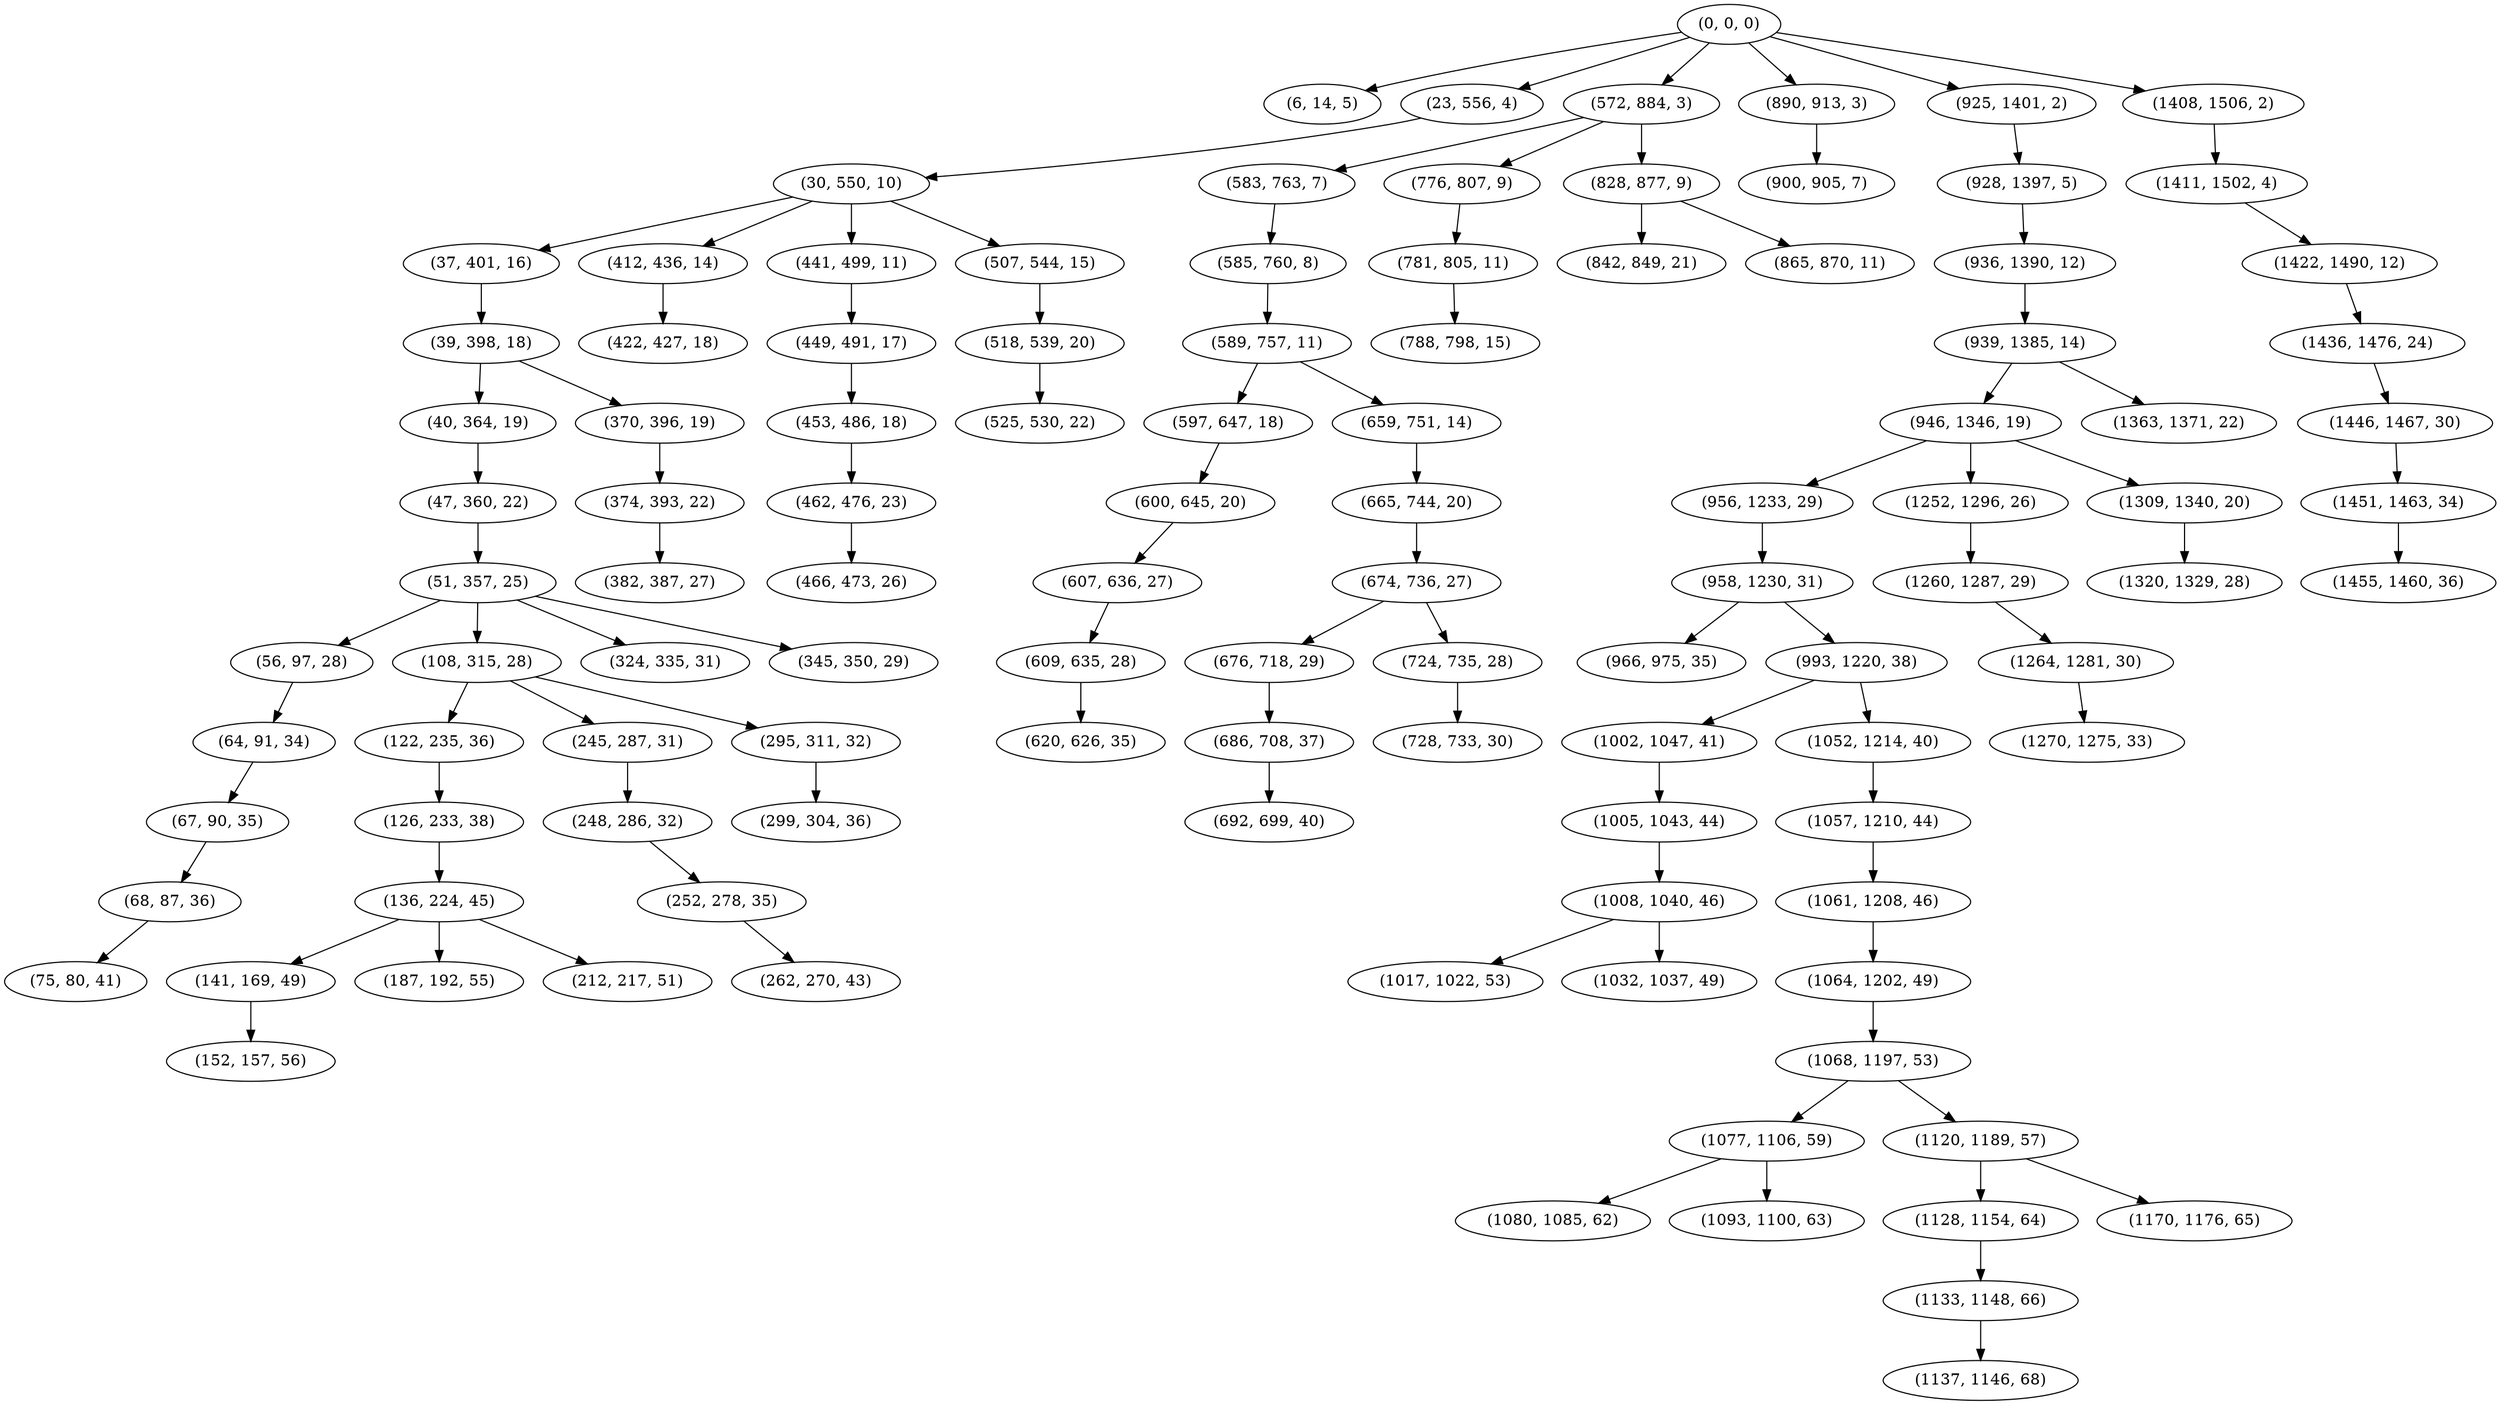 digraph tree {
    "(0, 0, 0)";
    "(6, 14, 5)";
    "(23, 556, 4)";
    "(30, 550, 10)";
    "(37, 401, 16)";
    "(39, 398, 18)";
    "(40, 364, 19)";
    "(47, 360, 22)";
    "(51, 357, 25)";
    "(56, 97, 28)";
    "(64, 91, 34)";
    "(67, 90, 35)";
    "(68, 87, 36)";
    "(75, 80, 41)";
    "(108, 315, 28)";
    "(122, 235, 36)";
    "(126, 233, 38)";
    "(136, 224, 45)";
    "(141, 169, 49)";
    "(152, 157, 56)";
    "(187, 192, 55)";
    "(212, 217, 51)";
    "(245, 287, 31)";
    "(248, 286, 32)";
    "(252, 278, 35)";
    "(262, 270, 43)";
    "(295, 311, 32)";
    "(299, 304, 36)";
    "(324, 335, 31)";
    "(345, 350, 29)";
    "(370, 396, 19)";
    "(374, 393, 22)";
    "(382, 387, 27)";
    "(412, 436, 14)";
    "(422, 427, 18)";
    "(441, 499, 11)";
    "(449, 491, 17)";
    "(453, 486, 18)";
    "(462, 476, 23)";
    "(466, 473, 26)";
    "(507, 544, 15)";
    "(518, 539, 20)";
    "(525, 530, 22)";
    "(572, 884, 3)";
    "(583, 763, 7)";
    "(585, 760, 8)";
    "(589, 757, 11)";
    "(597, 647, 18)";
    "(600, 645, 20)";
    "(607, 636, 27)";
    "(609, 635, 28)";
    "(620, 626, 35)";
    "(659, 751, 14)";
    "(665, 744, 20)";
    "(674, 736, 27)";
    "(676, 718, 29)";
    "(686, 708, 37)";
    "(692, 699, 40)";
    "(724, 735, 28)";
    "(728, 733, 30)";
    "(776, 807, 9)";
    "(781, 805, 11)";
    "(788, 798, 15)";
    "(828, 877, 9)";
    "(842, 849, 21)";
    "(865, 870, 11)";
    "(890, 913, 3)";
    "(900, 905, 7)";
    "(925, 1401, 2)";
    "(928, 1397, 5)";
    "(936, 1390, 12)";
    "(939, 1385, 14)";
    "(946, 1346, 19)";
    "(956, 1233, 29)";
    "(958, 1230, 31)";
    "(966, 975, 35)";
    "(993, 1220, 38)";
    "(1002, 1047, 41)";
    "(1005, 1043, 44)";
    "(1008, 1040, 46)";
    "(1017, 1022, 53)";
    "(1032, 1037, 49)";
    "(1052, 1214, 40)";
    "(1057, 1210, 44)";
    "(1061, 1208, 46)";
    "(1064, 1202, 49)";
    "(1068, 1197, 53)";
    "(1077, 1106, 59)";
    "(1080, 1085, 62)";
    "(1093, 1100, 63)";
    "(1120, 1189, 57)";
    "(1128, 1154, 64)";
    "(1133, 1148, 66)";
    "(1137, 1146, 68)";
    "(1170, 1176, 65)";
    "(1252, 1296, 26)";
    "(1260, 1287, 29)";
    "(1264, 1281, 30)";
    "(1270, 1275, 33)";
    "(1309, 1340, 20)";
    "(1320, 1329, 28)";
    "(1363, 1371, 22)";
    "(1408, 1506, 2)";
    "(1411, 1502, 4)";
    "(1422, 1490, 12)";
    "(1436, 1476, 24)";
    "(1446, 1467, 30)";
    "(1451, 1463, 34)";
    "(1455, 1460, 36)";
    "(0, 0, 0)" -> "(6, 14, 5)";
    "(0, 0, 0)" -> "(23, 556, 4)";
    "(0, 0, 0)" -> "(572, 884, 3)";
    "(0, 0, 0)" -> "(890, 913, 3)";
    "(0, 0, 0)" -> "(925, 1401, 2)";
    "(0, 0, 0)" -> "(1408, 1506, 2)";
    "(23, 556, 4)" -> "(30, 550, 10)";
    "(30, 550, 10)" -> "(37, 401, 16)";
    "(30, 550, 10)" -> "(412, 436, 14)";
    "(30, 550, 10)" -> "(441, 499, 11)";
    "(30, 550, 10)" -> "(507, 544, 15)";
    "(37, 401, 16)" -> "(39, 398, 18)";
    "(39, 398, 18)" -> "(40, 364, 19)";
    "(39, 398, 18)" -> "(370, 396, 19)";
    "(40, 364, 19)" -> "(47, 360, 22)";
    "(47, 360, 22)" -> "(51, 357, 25)";
    "(51, 357, 25)" -> "(56, 97, 28)";
    "(51, 357, 25)" -> "(108, 315, 28)";
    "(51, 357, 25)" -> "(324, 335, 31)";
    "(51, 357, 25)" -> "(345, 350, 29)";
    "(56, 97, 28)" -> "(64, 91, 34)";
    "(64, 91, 34)" -> "(67, 90, 35)";
    "(67, 90, 35)" -> "(68, 87, 36)";
    "(68, 87, 36)" -> "(75, 80, 41)";
    "(108, 315, 28)" -> "(122, 235, 36)";
    "(108, 315, 28)" -> "(245, 287, 31)";
    "(108, 315, 28)" -> "(295, 311, 32)";
    "(122, 235, 36)" -> "(126, 233, 38)";
    "(126, 233, 38)" -> "(136, 224, 45)";
    "(136, 224, 45)" -> "(141, 169, 49)";
    "(136, 224, 45)" -> "(187, 192, 55)";
    "(136, 224, 45)" -> "(212, 217, 51)";
    "(141, 169, 49)" -> "(152, 157, 56)";
    "(245, 287, 31)" -> "(248, 286, 32)";
    "(248, 286, 32)" -> "(252, 278, 35)";
    "(252, 278, 35)" -> "(262, 270, 43)";
    "(295, 311, 32)" -> "(299, 304, 36)";
    "(370, 396, 19)" -> "(374, 393, 22)";
    "(374, 393, 22)" -> "(382, 387, 27)";
    "(412, 436, 14)" -> "(422, 427, 18)";
    "(441, 499, 11)" -> "(449, 491, 17)";
    "(449, 491, 17)" -> "(453, 486, 18)";
    "(453, 486, 18)" -> "(462, 476, 23)";
    "(462, 476, 23)" -> "(466, 473, 26)";
    "(507, 544, 15)" -> "(518, 539, 20)";
    "(518, 539, 20)" -> "(525, 530, 22)";
    "(572, 884, 3)" -> "(583, 763, 7)";
    "(572, 884, 3)" -> "(776, 807, 9)";
    "(572, 884, 3)" -> "(828, 877, 9)";
    "(583, 763, 7)" -> "(585, 760, 8)";
    "(585, 760, 8)" -> "(589, 757, 11)";
    "(589, 757, 11)" -> "(597, 647, 18)";
    "(589, 757, 11)" -> "(659, 751, 14)";
    "(597, 647, 18)" -> "(600, 645, 20)";
    "(600, 645, 20)" -> "(607, 636, 27)";
    "(607, 636, 27)" -> "(609, 635, 28)";
    "(609, 635, 28)" -> "(620, 626, 35)";
    "(659, 751, 14)" -> "(665, 744, 20)";
    "(665, 744, 20)" -> "(674, 736, 27)";
    "(674, 736, 27)" -> "(676, 718, 29)";
    "(674, 736, 27)" -> "(724, 735, 28)";
    "(676, 718, 29)" -> "(686, 708, 37)";
    "(686, 708, 37)" -> "(692, 699, 40)";
    "(724, 735, 28)" -> "(728, 733, 30)";
    "(776, 807, 9)" -> "(781, 805, 11)";
    "(781, 805, 11)" -> "(788, 798, 15)";
    "(828, 877, 9)" -> "(842, 849, 21)";
    "(828, 877, 9)" -> "(865, 870, 11)";
    "(890, 913, 3)" -> "(900, 905, 7)";
    "(925, 1401, 2)" -> "(928, 1397, 5)";
    "(928, 1397, 5)" -> "(936, 1390, 12)";
    "(936, 1390, 12)" -> "(939, 1385, 14)";
    "(939, 1385, 14)" -> "(946, 1346, 19)";
    "(939, 1385, 14)" -> "(1363, 1371, 22)";
    "(946, 1346, 19)" -> "(956, 1233, 29)";
    "(946, 1346, 19)" -> "(1252, 1296, 26)";
    "(946, 1346, 19)" -> "(1309, 1340, 20)";
    "(956, 1233, 29)" -> "(958, 1230, 31)";
    "(958, 1230, 31)" -> "(966, 975, 35)";
    "(958, 1230, 31)" -> "(993, 1220, 38)";
    "(993, 1220, 38)" -> "(1002, 1047, 41)";
    "(993, 1220, 38)" -> "(1052, 1214, 40)";
    "(1002, 1047, 41)" -> "(1005, 1043, 44)";
    "(1005, 1043, 44)" -> "(1008, 1040, 46)";
    "(1008, 1040, 46)" -> "(1017, 1022, 53)";
    "(1008, 1040, 46)" -> "(1032, 1037, 49)";
    "(1052, 1214, 40)" -> "(1057, 1210, 44)";
    "(1057, 1210, 44)" -> "(1061, 1208, 46)";
    "(1061, 1208, 46)" -> "(1064, 1202, 49)";
    "(1064, 1202, 49)" -> "(1068, 1197, 53)";
    "(1068, 1197, 53)" -> "(1077, 1106, 59)";
    "(1068, 1197, 53)" -> "(1120, 1189, 57)";
    "(1077, 1106, 59)" -> "(1080, 1085, 62)";
    "(1077, 1106, 59)" -> "(1093, 1100, 63)";
    "(1120, 1189, 57)" -> "(1128, 1154, 64)";
    "(1120, 1189, 57)" -> "(1170, 1176, 65)";
    "(1128, 1154, 64)" -> "(1133, 1148, 66)";
    "(1133, 1148, 66)" -> "(1137, 1146, 68)";
    "(1252, 1296, 26)" -> "(1260, 1287, 29)";
    "(1260, 1287, 29)" -> "(1264, 1281, 30)";
    "(1264, 1281, 30)" -> "(1270, 1275, 33)";
    "(1309, 1340, 20)" -> "(1320, 1329, 28)";
    "(1408, 1506, 2)" -> "(1411, 1502, 4)";
    "(1411, 1502, 4)" -> "(1422, 1490, 12)";
    "(1422, 1490, 12)" -> "(1436, 1476, 24)";
    "(1436, 1476, 24)" -> "(1446, 1467, 30)";
    "(1446, 1467, 30)" -> "(1451, 1463, 34)";
    "(1451, 1463, 34)" -> "(1455, 1460, 36)";
}
